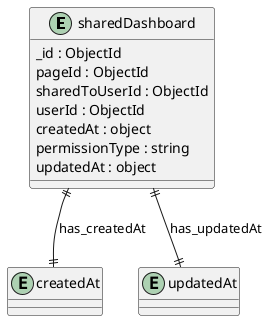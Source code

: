 @startuml sharedDashboard_Diagram

entity "sharedDashboard" as sharedDashboard {
  _id : ObjectId
  pageId : ObjectId
  sharedToUserId : ObjectId
  userId : ObjectId
  createdAt : object
  permissionType : string
  updatedAt : object
}

entity "createdAt" as createdAt {
}

entity "updatedAt" as updatedAt {
}

' // Relationships
sharedDashboard ||--|| createdAt : has_createdAt
sharedDashboard ||--|| updatedAt : has_updatedAt
@enduml